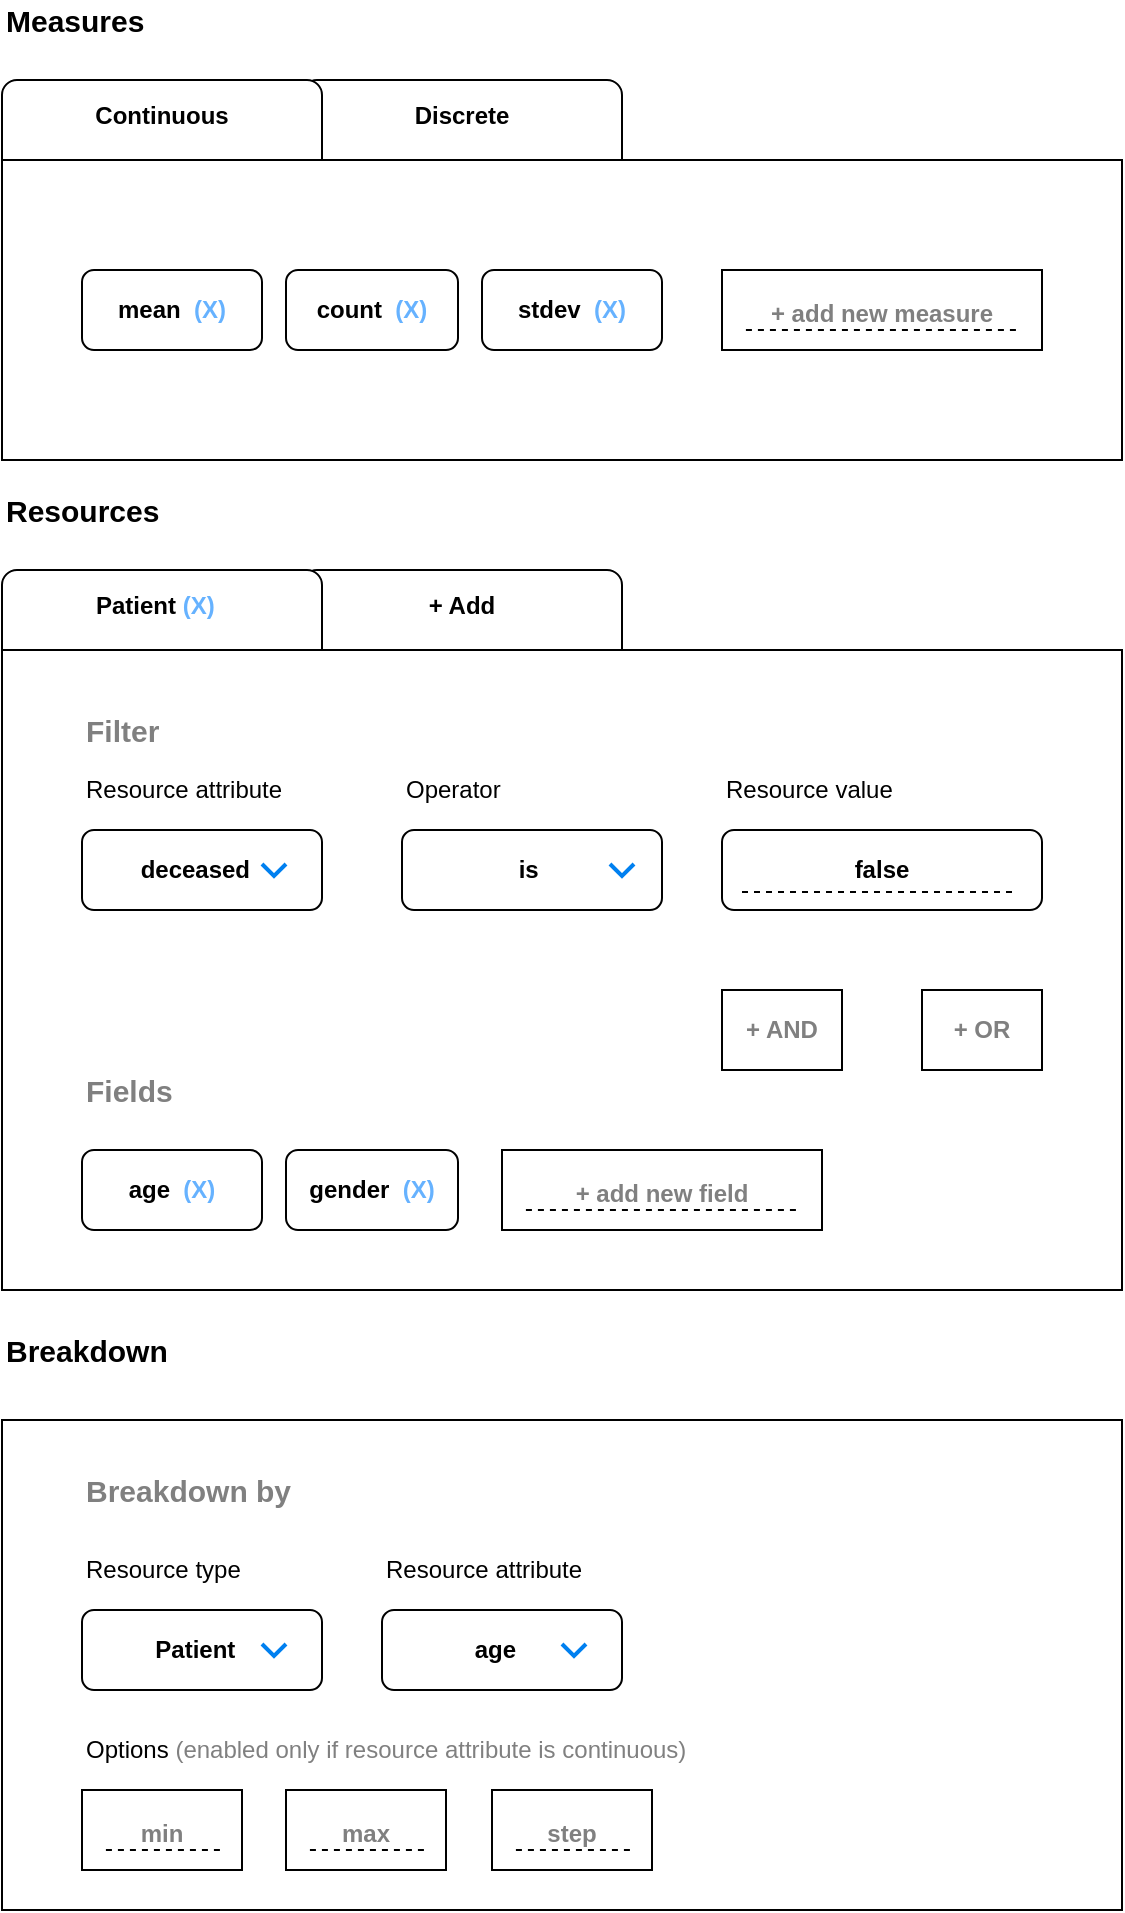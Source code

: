 <mxfile version="14.3.1" type="github"><diagram id="Czet3Hh89mNi5NOvH4gC" name="Page-1"><mxGraphModel dx="1264" dy="1160" grid="1" gridSize="10" guides="1" tooltips="1" connect="1" arrows="1" fold="1" page="1" pageScale="1" pageWidth="1800" pageHeight="1000" math="0" shadow="0"><root><mxCell id="0"/><mxCell id="1" parent="0"/><mxCell id="HD-0H2rZndUFLHu19wZZ-4" value="&lt;b&gt;+ Add&lt;br&gt;&lt;br&gt;&lt;/b&gt;" style="rounded=1;whiteSpace=wrap;html=1;" vertex="1" parent="1"><mxGeometry x="190" y="300" width="160" height="50" as="geometry"/></mxCell><mxCell id="DrMH17l9924cnqSjId1b-7" value="&lt;b&gt;Patient &lt;font color=&quot;#66b2ff&quot;&gt;(X)&lt;/font&gt;&amp;nbsp;&amp;nbsp;&lt;br&gt;&lt;br&gt;&lt;/b&gt;" style="rounded=1;whiteSpace=wrap;html=1;" parent="1" vertex="1"><mxGeometry x="40" y="300" width="160" height="50" as="geometry"/></mxCell><mxCell id="HD-0H2rZndUFLHu19wZZ-3" value="" style="rounded=0;whiteSpace=wrap;html=1;fontSize=15;" vertex="1" parent="1"><mxGeometry x="40" y="340" width="560" height="320" as="geometry"/></mxCell><mxCell id="0UnPjqi3U1A4NfvLxc_y-1" value="Resources" style="text;html=1;strokeColor=none;fillColor=none;align=left;verticalAlign=middle;whiteSpace=wrap;rounded=0;fontStyle=1;fontSize=15;" parent="1" vertex="1"><mxGeometry x="40" y="260" width="110" height="20" as="geometry"/></mxCell><mxCell id="0UnPjqi3U1A4NfvLxc_y-2" value="&lt;b&gt;deceased&amp;nbsp;&amp;nbsp;&lt;/b&gt;" style="rounded=1;whiteSpace=wrap;html=1;" parent="1" vertex="1"><mxGeometry x="80" y="430" width="120" height="40" as="geometry"/></mxCell><mxCell id="0UnPjqi3U1A4NfvLxc_y-3" value="Resource attribute" style="text;html=1;strokeColor=none;fillColor=none;align=left;verticalAlign=middle;whiteSpace=wrap;rounded=0;" parent="1" vertex="1"><mxGeometry x="80" y="400" width="110" height="20" as="geometry"/></mxCell><mxCell id="0UnPjqi3U1A4NfvLxc_y-4" value="&lt;b&gt;false&lt;/b&gt;" style="rounded=1;whiteSpace=wrap;html=1;" parent="1" vertex="1"><mxGeometry x="400" y="430" width="160" height="40" as="geometry"/></mxCell><mxCell id="0UnPjqi3U1A4NfvLxc_y-5" value="Resource value" style="text;html=1;strokeColor=none;fillColor=none;align=left;verticalAlign=middle;whiteSpace=wrap;rounded=0;" parent="1" vertex="1"><mxGeometry x="400" y="400" width="110" height="20" as="geometry"/></mxCell><mxCell id="0UnPjqi3U1A4NfvLxc_y-6" value="&lt;b&gt;&lt;font color=&quot;#808080&quot;&gt;+ AND&lt;/font&gt;&lt;/b&gt;" style="rounded=0;whiteSpace=wrap;html=1;align=center;" parent="1" vertex="1"><mxGeometry x="400" y="510" width="60" height="40" as="geometry"/></mxCell><mxCell id="0UnPjqi3U1A4NfvLxc_y-7" value="&lt;b&gt;&lt;font color=&quot;#808080&quot;&gt;+ OR&lt;/font&gt;&lt;/b&gt;" style="rounded=0;whiteSpace=wrap;html=1;align=center;" parent="1" vertex="1"><mxGeometry x="500" y="510" width="60" height="40" as="geometry"/></mxCell><mxCell id="0UnPjqi3U1A4NfvLxc_y-9" value="" style="html=1;verticalLabelPosition=bottom;labelBackgroundColor=#ffffff;verticalAlign=top;shadow=0;dashed=0;strokeWidth=2;shape=mxgraph.ios7.misc.down;strokeColor=#0080f0;align=left;" parent="1" vertex="1"><mxGeometry x="170" y="447" width="12" height="6" as="geometry"/></mxCell><mxCell id="0UnPjqi3U1A4NfvLxc_y-12" value="&lt;b&gt;is&amp;nbsp;&lt;/b&gt;" style="rounded=1;whiteSpace=wrap;html=1;" parent="1" vertex="1"><mxGeometry x="240" y="430" width="130" height="40" as="geometry"/></mxCell><mxCell id="0UnPjqi3U1A4NfvLxc_y-13" value="" style="html=1;verticalLabelPosition=bottom;labelBackgroundColor=#ffffff;verticalAlign=top;shadow=0;dashed=0;strokeWidth=2;shape=mxgraph.ios7.misc.down;strokeColor=#0080f0;align=left;" parent="1" vertex="1"><mxGeometry x="344" y="447" width="12" height="6" as="geometry"/></mxCell><mxCell id="0UnPjqi3U1A4NfvLxc_y-16" value="Operator" style="text;html=1;strokeColor=none;fillColor=none;align=left;verticalAlign=middle;whiteSpace=wrap;rounded=0;" parent="1" vertex="1"><mxGeometry x="240" y="400" width="110" height="20" as="geometry"/></mxCell><mxCell id="0UnPjqi3U1A4NfvLxc_y-17" value="" style="endArrow=none;dashed=1;html=1;entryX=0.913;entryY=0.775;entryDx=0;entryDy=0;entryPerimeter=0;" parent="1" target="0UnPjqi3U1A4NfvLxc_y-4" edge="1"><mxGeometry width="50" height="50" relative="1" as="geometry"><mxPoint x="410" y="461" as="sourcePoint"/><mxPoint x="460" y="411" as="targetPoint"/></mxGeometry></mxCell><mxCell id="HD-0H2rZndUFLHu19wZZ-1" value="&lt;font style=&quot;font-size: 15px&quot;&gt;&lt;b&gt;Filter&lt;/b&gt;&lt;/font&gt;" style="text;html=1;strokeColor=none;fillColor=none;align=left;verticalAlign=middle;whiteSpace=wrap;rounded=0;fontColor=#808080;" vertex="1" parent="1"><mxGeometry x="80" y="370" width="110" height="20" as="geometry"/></mxCell><mxCell id="HD-0H2rZndUFLHu19wZZ-2" value="&lt;b&gt;age&amp;nbsp;&lt;/b&gt;&lt;b&gt;&amp;nbsp;&lt;font color=&quot;#66b2ff&quot;&gt;(X)&lt;/font&gt;&lt;/b&gt;" style="rounded=1;whiteSpace=wrap;html=1;" vertex="1" parent="1"><mxGeometry x="80" y="590" width="90" height="40" as="geometry"/></mxCell><mxCell id="HD-0H2rZndUFLHu19wZZ-5" value="&lt;font style=&quot;font-size: 15px&quot;&gt;&lt;b&gt;Fields&lt;/b&gt;&lt;/font&gt;" style="text;html=1;strokeColor=none;fillColor=none;align=left;verticalAlign=middle;whiteSpace=wrap;rounded=0;fontColor=#808080;" vertex="1" parent="1"><mxGeometry x="80" y="550" width="110" height="20" as="geometry"/></mxCell><mxCell id="HD-0H2rZndUFLHu19wZZ-6" value="&lt;b&gt;gender&amp;nbsp;&lt;/b&gt;&lt;b&gt;&amp;nbsp;&lt;font color=&quot;#66b2ff&quot;&gt;(X)&lt;/font&gt;&lt;/b&gt;" style="rounded=1;whiteSpace=wrap;html=1;" vertex="1" parent="1"><mxGeometry x="182" y="590" width="86" height="40" as="geometry"/></mxCell><mxCell id="HD-0H2rZndUFLHu19wZZ-8" value="&lt;span style=&quot;font-size: 12px&quot;&gt;&lt;b&gt;+ add new field&lt;/b&gt;&lt;/span&gt;" style="rounded=0;whiteSpace=wrap;html=1;fontSize=15;fontColor=#808080;" vertex="1" parent="1"><mxGeometry x="290" y="590" width="160" height="40" as="geometry"/></mxCell><mxCell id="HD-0H2rZndUFLHu19wZZ-10" value="" style="endArrow=none;dashed=1;html=1;entryX=0.913;entryY=0.775;entryDx=0;entryDy=0;entryPerimeter=0;" edge="1" parent="1"><mxGeometry width="50" height="50" relative="1" as="geometry"><mxPoint x="301.96" y="620" as="sourcePoint"/><mxPoint x="438.04" y="620" as="targetPoint"/></mxGeometry></mxCell><mxCell id="HD-0H2rZndUFLHu19wZZ-33" value="&lt;b&gt;Discrete&lt;br&gt;&lt;br&gt;&lt;/b&gt;" style="rounded=1;whiteSpace=wrap;html=1;" vertex="1" parent="1"><mxGeometry x="190" y="55" width="160" height="50" as="geometry"/></mxCell><mxCell id="HD-0H2rZndUFLHu19wZZ-34" value="&lt;b&gt;Continuous&lt;br&gt;&lt;br&gt;&lt;/b&gt;" style="rounded=1;whiteSpace=wrap;html=1;" vertex="1" parent="1"><mxGeometry x="40" y="55" width="160" height="50" as="geometry"/></mxCell><mxCell id="HD-0H2rZndUFLHu19wZZ-35" value="" style="rounded=0;whiteSpace=wrap;html=1;fontSize=15;" vertex="1" parent="1"><mxGeometry x="40" y="95" width="560" height="150" as="geometry"/></mxCell><mxCell id="HD-0H2rZndUFLHu19wZZ-36" value="Measures" style="text;html=1;strokeColor=none;fillColor=none;align=left;verticalAlign=middle;whiteSpace=wrap;rounded=0;fontStyle=1;fontSize=15;" vertex="1" parent="1"><mxGeometry x="40" y="15" width="110" height="20" as="geometry"/></mxCell><mxCell id="HD-0H2rZndUFLHu19wZZ-54" value="&lt;b&gt;mean&amp;nbsp;&lt;/b&gt;&lt;b&gt;&amp;nbsp;&lt;font color=&quot;#66b2ff&quot;&gt;(X)&lt;/font&gt;&lt;/b&gt;" style="rounded=1;whiteSpace=wrap;html=1;" vertex="1" parent="1"><mxGeometry x="80" y="150" width="90" height="40" as="geometry"/></mxCell><mxCell id="HD-0H2rZndUFLHu19wZZ-55" value="&lt;b&gt;count&amp;nbsp;&lt;/b&gt;&lt;b&gt;&amp;nbsp;&lt;font color=&quot;#66b2ff&quot;&gt;(X)&lt;/font&gt;&lt;/b&gt;" style="rounded=1;whiteSpace=wrap;html=1;" vertex="1" parent="1"><mxGeometry x="182" y="150" width="86" height="40" as="geometry"/></mxCell><mxCell id="HD-0H2rZndUFLHu19wZZ-56" value="&lt;span style=&quot;font-size: 12px&quot;&gt;&lt;b&gt;+ add new measure&lt;/b&gt;&lt;/span&gt;" style="rounded=0;whiteSpace=wrap;html=1;fontSize=15;fontColor=#808080;" vertex="1" parent="1"><mxGeometry x="400" y="150" width="160" height="40" as="geometry"/></mxCell><mxCell id="HD-0H2rZndUFLHu19wZZ-57" value="" style="endArrow=none;dashed=1;html=1;entryX=0.913;entryY=0.775;entryDx=0;entryDy=0;entryPerimeter=0;" edge="1" parent="1"><mxGeometry width="50" height="50" relative="1" as="geometry"><mxPoint x="411.96" y="180" as="sourcePoint"/><mxPoint x="548.04" y="180" as="targetPoint"/></mxGeometry></mxCell><mxCell id="HD-0H2rZndUFLHu19wZZ-58" value="&lt;b&gt;stdev&amp;nbsp;&lt;/b&gt;&lt;b&gt;&amp;nbsp;&lt;font color=&quot;#66b2ff&quot;&gt;(X)&lt;/font&gt;&lt;/b&gt;" style="rounded=1;whiteSpace=wrap;html=1;" vertex="1" parent="1"><mxGeometry x="280" y="150" width="90" height="40" as="geometry"/></mxCell><mxCell id="HD-0H2rZndUFLHu19wZZ-61" value="" style="rounded=0;whiteSpace=wrap;html=1;fontSize=15;" vertex="1" parent="1"><mxGeometry x="40" y="725" width="560" height="245" as="geometry"/></mxCell><mxCell id="HD-0H2rZndUFLHu19wZZ-62" value="Breakdown" style="text;html=1;strokeColor=none;fillColor=none;align=left;verticalAlign=middle;whiteSpace=wrap;rounded=0;fontStyle=1;fontSize=15;" vertex="1" parent="1"><mxGeometry x="40" y="680" width="110" height="20" as="geometry"/></mxCell><mxCell id="HD-0H2rZndUFLHu19wZZ-68" value="&lt;font style=&quot;font-size: 15px&quot;&gt;&lt;b&gt;Breakdown by&lt;/b&gt;&lt;/font&gt;" style="text;html=1;strokeColor=none;fillColor=none;align=left;verticalAlign=middle;whiteSpace=wrap;rounded=0;fontColor=#808080;" vertex="1" parent="1"><mxGeometry x="80" y="750" width="110" height="20" as="geometry"/></mxCell><mxCell id="HD-0H2rZndUFLHu19wZZ-69" value="&lt;b&gt;Patient&amp;nbsp;&amp;nbsp;&lt;/b&gt;" style="rounded=1;whiteSpace=wrap;html=1;" vertex="1" parent="1"><mxGeometry x="80" y="820" width="120" height="40" as="geometry"/></mxCell><mxCell id="HD-0H2rZndUFLHu19wZZ-70" value="" style="html=1;verticalLabelPosition=bottom;labelBackgroundColor=#ffffff;verticalAlign=top;shadow=0;dashed=0;strokeWidth=2;shape=mxgraph.ios7.misc.down;strokeColor=#0080f0;align=left;" vertex="1" parent="1"><mxGeometry x="170" y="837" width="12" height="6" as="geometry"/></mxCell><mxCell id="HD-0H2rZndUFLHu19wZZ-71" value="&lt;b&gt;age&amp;nbsp;&amp;nbsp;&lt;/b&gt;" style="rounded=1;whiteSpace=wrap;html=1;" vertex="1" parent="1"><mxGeometry x="230" y="820" width="120" height="40" as="geometry"/></mxCell><mxCell id="HD-0H2rZndUFLHu19wZZ-72" value="" style="html=1;verticalLabelPosition=bottom;labelBackgroundColor=#ffffff;verticalAlign=top;shadow=0;dashed=0;strokeWidth=2;shape=mxgraph.ios7.misc.down;strokeColor=#0080f0;align=left;" vertex="1" parent="1"><mxGeometry x="320" y="837" width="12" height="6" as="geometry"/></mxCell><mxCell id="HD-0H2rZndUFLHu19wZZ-73" value="Resource type" style="text;html=1;strokeColor=none;fillColor=none;align=left;verticalAlign=middle;whiteSpace=wrap;rounded=0;" vertex="1" parent="1"><mxGeometry x="80" y="790" width="110" height="20" as="geometry"/></mxCell><mxCell id="HD-0H2rZndUFLHu19wZZ-75" value="Resource attribute" style="text;html=1;strokeColor=none;fillColor=none;align=left;verticalAlign=middle;whiteSpace=wrap;rounded=0;" vertex="1" parent="1"><mxGeometry x="230" y="790" width="110" height="20" as="geometry"/></mxCell><mxCell id="HD-0H2rZndUFLHu19wZZ-76" value="&lt;span style=&quot;font-size: 12px&quot;&gt;&lt;b&gt;min&lt;/b&gt;&lt;/span&gt;" style="rounded=0;whiteSpace=wrap;html=1;fontSize=15;fontColor=#808080;" vertex="1" parent="1"><mxGeometry x="80" y="910" width="80" height="40" as="geometry"/></mxCell><mxCell id="HD-0H2rZndUFLHu19wZZ-77" value="" style="endArrow=none;dashed=1;html=1;" edge="1" parent="1"><mxGeometry width="50" height="50" relative="1" as="geometry"><mxPoint x="91.96" y="940" as="sourcePoint"/><mxPoint x="150" y="940" as="targetPoint"/></mxGeometry></mxCell><mxCell id="HD-0H2rZndUFLHu19wZZ-81" value="&lt;span style=&quot;font-size: 12px&quot;&gt;&lt;b&gt;max&lt;/b&gt;&lt;/span&gt;" style="rounded=0;whiteSpace=wrap;html=1;fontSize=15;fontColor=#808080;" vertex="1" parent="1"><mxGeometry x="182" y="910" width="80" height="40" as="geometry"/></mxCell><mxCell id="HD-0H2rZndUFLHu19wZZ-82" value="" style="endArrow=none;dashed=1;html=1;" edge="1" parent="1"><mxGeometry width="50" height="50" relative="1" as="geometry"><mxPoint x="193.96" y="940" as="sourcePoint"/><mxPoint x="252" y="940" as="targetPoint"/></mxGeometry></mxCell><mxCell id="HD-0H2rZndUFLHu19wZZ-83" value="&lt;span style=&quot;font-size: 12px&quot;&gt;&lt;b&gt;step&lt;/b&gt;&lt;/span&gt;" style="rounded=0;whiteSpace=wrap;html=1;fontSize=15;fontColor=#808080;" vertex="1" parent="1"><mxGeometry x="285" y="910" width="80" height="40" as="geometry"/></mxCell><mxCell id="HD-0H2rZndUFLHu19wZZ-84" value="" style="endArrow=none;dashed=1;html=1;" edge="1" parent="1"><mxGeometry width="50" height="50" relative="1" as="geometry"><mxPoint x="296.96" y="940" as="sourcePoint"/><mxPoint x="355" y="940" as="targetPoint"/></mxGeometry></mxCell><mxCell id="HD-0H2rZndUFLHu19wZZ-85" value="Options &lt;font color=&quot;#808080&quot;&gt;(enabled only if resource attribute is continuous)&lt;/font&gt;" style="text;html=1;strokeColor=none;fillColor=none;align=left;verticalAlign=middle;whiteSpace=wrap;rounded=0;" vertex="1" parent="1"><mxGeometry x="80" y="880" width="330" height="20" as="geometry"/></mxCell></root></mxGraphModel></diagram></mxfile>